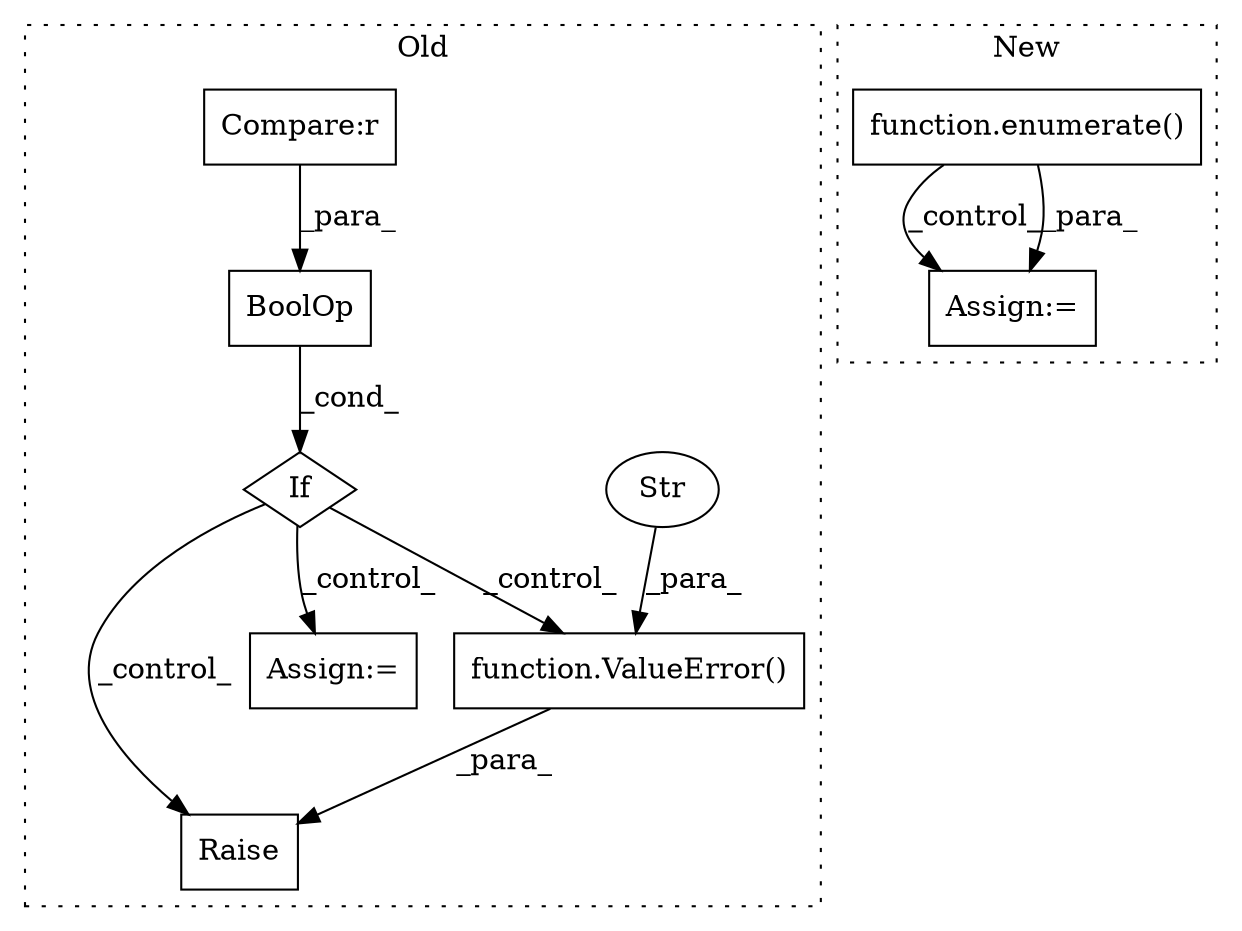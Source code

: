 digraph G {
subgraph cluster0 {
1 [label="function.ValueError()" a="75" s="26350,26412" l="11,1" shape="box"];
3 [label="Raise" a="91" s="26344" l="6" shape="box"];
4 [label="Str" a="66" s="26361" l="51" shape="ellipse"];
5 [label="If" a="96" s="26241" l="3" shape="diamond"];
6 [label="Assign:=" a="68" s="26722" l="3" shape="box"];
8 [label="Compare:r" a="40" s="26248" l="10" shape="box"];
9 [label="BoolOp" a="72" s="26244" l="86" shape="box"];
label = "Old";
style="dotted";
}
subgraph cluster1 {
2 [label="function.enumerate()" a="75" s="25291,25320" l="10,1" shape="box"];
7 [label="Assign:=" a="68" s="25530" l="3" shape="box"];
label = "New";
style="dotted";
}
1 -> 3 [label="_para_"];
2 -> 7 [label="_control_"];
2 -> 7 [label="_para_"];
4 -> 1 [label="_para_"];
5 -> 1 [label="_control_"];
5 -> 3 [label="_control_"];
5 -> 6 [label="_control_"];
8 -> 9 [label="_para_"];
9 -> 5 [label="_cond_"];
}